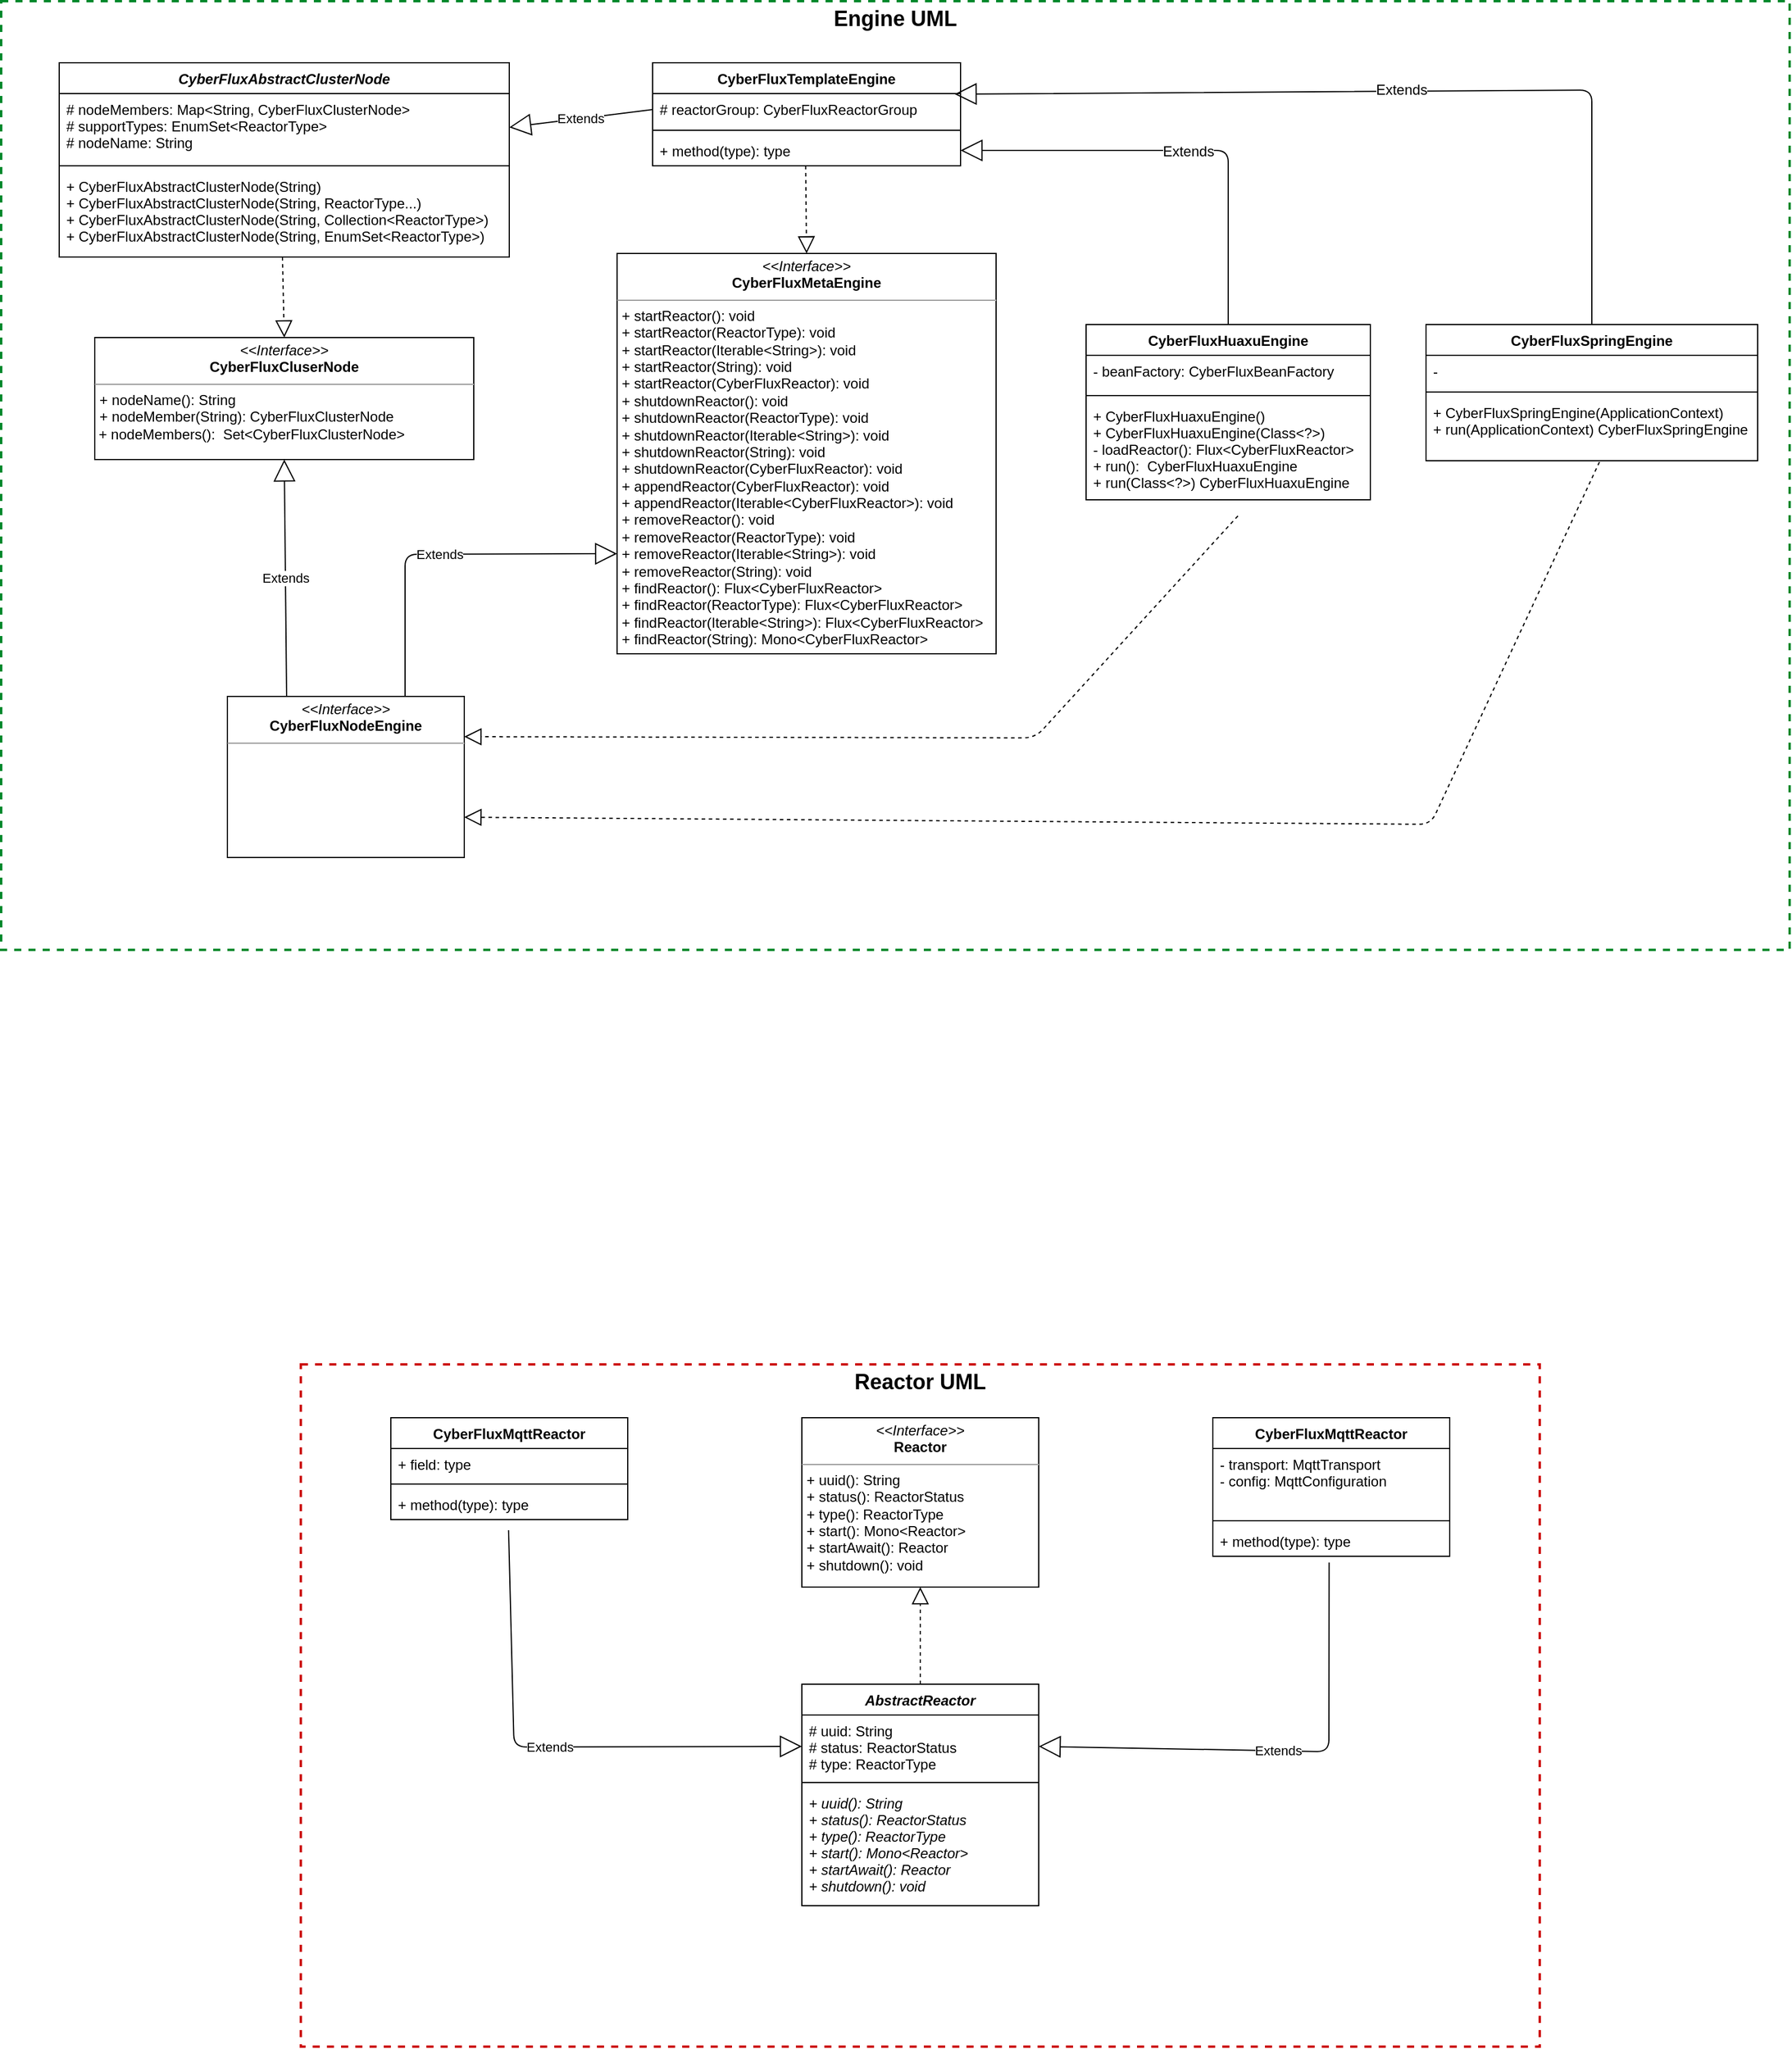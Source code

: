 <mxfile>
    <diagram id="LwE20mpUNEblGo_ZHiDh" name="第 1 页">
        <mxGraphModel dx="1777" dy="2008" grid="0" gridSize="10" guides="1" tooltips="1" connect="1" arrows="1" fold="1" page="0" pageScale="1" pageWidth="1169" pageHeight="827" background="none" math="0" shadow="0">
            <root>
                <mxCell id="0"/>
                <mxCell id="1" parent="0"/>
                <mxCell id="42" value="&lt;font style=&quot;font-size: 18px;&quot;&gt;&lt;b&gt;Reactor UML&lt;/b&gt;&lt;/font&gt;" style="fontStyle=0;verticalAlign=top;align=center;spacingTop=-2;fillColor=none;rounded=0;whiteSpace=wrap;html=1;strokeColor=#CC0000;strokeWidth=2;dashed=1;container=1;collapsible=0;expand=0;recursiveResize=0;" vertex="1" parent="1">
                    <mxGeometry x="-479" y="396" width="1046" height="576" as="geometry"/>
                </mxCell>
                <mxCell id="16" value="AbstractReactor" style="swimlane;fontStyle=3;align=center;verticalAlign=top;childLayout=stackLayout;horizontal=1;startSize=26;horizontalStack=0;resizeParent=1;resizeParentMax=0;resizeLast=0;collapsible=1;marginBottom=0;" parent="42" vertex="1">
                    <mxGeometry x="423" y="270" width="200" height="187" as="geometry">
                        <mxRectangle x="243" y="65" width="128" height="26" as="alternateBounds"/>
                    </mxGeometry>
                </mxCell>
                <mxCell id="17" value="# uuid: String&#10;# status: ReactorStatus&#10;# type: ReactorType" style="text;strokeColor=none;fillColor=none;align=left;verticalAlign=top;spacingLeft=4;spacingRight=4;overflow=hidden;rotatable=0;points=[[0,0.5],[1,0.5]];portConstraint=eastwest;" parent="16" vertex="1">
                    <mxGeometry y="26" width="200" height="53" as="geometry"/>
                </mxCell>
                <mxCell id="18" value="" style="line;strokeWidth=1;fillColor=none;align=left;verticalAlign=middle;spacingTop=-1;spacingLeft=3;spacingRight=3;rotatable=0;labelPosition=right;points=[];portConstraint=eastwest;strokeColor=inherit;" parent="16" vertex="1">
                    <mxGeometry y="79" width="200" height="8" as="geometry"/>
                </mxCell>
                <mxCell id="19" value="+ uuid(): String &#10;+ status(): ReactorStatus&#10;+ type(): ReactorType&#10;+ start(): Mono&lt;Reactor&gt;&#10;+ startAwait(): Reactor&#10;+ shutdown(): void" style="text;strokeColor=none;fillColor=none;align=left;verticalAlign=top;spacingLeft=4;spacingRight=4;overflow=hidden;rotatable=0;points=[[0,0.5],[1,0.5]];portConstraint=eastwest;fontStyle=2" parent="16" vertex="1">
                    <mxGeometry y="87" width="200" height="100" as="geometry"/>
                </mxCell>
                <mxCell id="26" value="CyberFluxMqttReactor" style="swimlane;fontStyle=1;align=center;verticalAlign=top;childLayout=stackLayout;horizontal=1;startSize=26;horizontalStack=0;resizeParent=1;resizeParentMax=0;resizeLast=0;collapsible=1;marginBottom=0;" parent="42" vertex="1">
                    <mxGeometry x="770" y="45" width="200" height="117" as="geometry"/>
                </mxCell>
                <mxCell id="27" value="- transport: MqttTransport&#10;- config: MqttConfiguration" style="text;strokeColor=none;fillColor=none;align=left;verticalAlign=top;spacingLeft=4;spacingRight=4;overflow=hidden;rotatable=0;points=[[0,0.5],[1,0.5]];portConstraint=eastwest;" parent="26" vertex="1">
                    <mxGeometry y="26" width="200" height="57" as="geometry"/>
                </mxCell>
                <mxCell id="28" value="" style="line;strokeWidth=1;fillColor=none;align=left;verticalAlign=middle;spacingTop=-1;spacingLeft=3;spacingRight=3;rotatable=0;labelPosition=right;points=[];portConstraint=eastwest;strokeColor=inherit;" parent="26" vertex="1">
                    <mxGeometry y="83" width="200" height="8" as="geometry"/>
                </mxCell>
                <mxCell id="29" value="+ method(type): type" style="text;strokeColor=none;fillColor=none;align=left;verticalAlign=top;spacingLeft=4;spacingRight=4;overflow=hidden;rotatable=0;points=[[0,0.5],[1,0.5]];portConstraint=eastwest;" parent="26" vertex="1">
                    <mxGeometry y="91" width="200" height="26" as="geometry"/>
                </mxCell>
                <mxCell id="5SEu0YeIMn6mumEOarB9-72" value="Extends" style="endArrow=block;endSize=16;endFill=0;html=1;entryX=1;entryY=0.5;entryDx=0;entryDy=0;exitX=0.491;exitY=1.2;exitDx=0;exitDy=0;exitPerimeter=0;" parent="42" source="29" target="17" edge="1">
                    <mxGeometry width="160" relative="1" as="geometry">
                        <mxPoint x="184" y="-126" as="sourcePoint"/>
                        <mxPoint x="344" y="-126" as="targetPoint"/>
                        <Array as="points">
                            <mxPoint x="868" y="327"/>
                        </Array>
                    </mxGeometry>
                </mxCell>
                <mxCell id="30" value="CyberFluxMqttReactor" style="swimlane;fontStyle=1;align=center;verticalAlign=top;childLayout=stackLayout;horizontal=1;startSize=26;horizontalStack=0;resizeParent=1;resizeParentMax=0;resizeLast=0;collapsible=1;marginBottom=0;" parent="42" vertex="1">
                    <mxGeometry x="76" y="45" width="200" height="86" as="geometry"/>
                </mxCell>
                <mxCell id="31" value="+ field: type" style="text;strokeColor=none;fillColor=none;align=left;verticalAlign=top;spacingLeft=4;spacingRight=4;overflow=hidden;rotatable=0;points=[[0,0.5],[1,0.5]];portConstraint=eastwest;" parent="30" vertex="1">
                    <mxGeometry y="26" width="200" height="26" as="geometry"/>
                </mxCell>
                <mxCell id="32" value="" style="line;strokeWidth=1;fillColor=none;align=left;verticalAlign=middle;spacingTop=-1;spacingLeft=3;spacingRight=3;rotatable=0;labelPosition=right;points=[];portConstraint=eastwest;strokeColor=inherit;" parent="30" vertex="1">
                    <mxGeometry y="52" width="200" height="8" as="geometry"/>
                </mxCell>
                <mxCell id="33" value="+ method(type): type" style="text;strokeColor=none;fillColor=none;align=left;verticalAlign=top;spacingLeft=4;spacingRight=4;overflow=hidden;rotatable=0;points=[[0,0.5],[1,0.5]];portConstraint=eastwest;" parent="30" vertex="1">
                    <mxGeometry y="60" width="200" height="26" as="geometry"/>
                </mxCell>
                <mxCell id="5SEu0YeIMn6mumEOarB9-71" value="Extends" style="endArrow=block;endSize=16;endFill=0;html=1;entryX=0;entryY=0.5;entryDx=0;entryDy=0;exitX=0.497;exitY=1.346;exitDx=0;exitDy=0;exitPerimeter=0;" parent="42" source="33" target="17" edge="1">
                    <mxGeometry width="160" relative="1" as="geometry">
                        <mxPoint x="-110" y="-224" as="sourcePoint"/>
                        <mxPoint x="50" y="-224" as="targetPoint"/>
                        <Array as="points">
                            <mxPoint x="180" y="323"/>
                        </Array>
                    </mxGeometry>
                </mxCell>
                <mxCell id="11" value="&lt;p style=&quot;margin:0px;margin-top:4px;text-align:center;&quot;&gt;&lt;i&gt;&amp;lt;&amp;lt;Interface&amp;gt;&amp;gt;&lt;/i&gt;&lt;br&gt;&lt;b&gt;Reactor&lt;/b&gt;&lt;/p&gt;&lt;hr size=&quot;1&quot;&gt;&lt;p style=&quot;margin:0px;margin-left:4px;&quot;&gt;+ uuid(): String&amp;nbsp;&lt;br&gt;+ status(): ReactorStatus&lt;/p&gt;&lt;p style=&quot;margin:0px;margin-left:4px;&quot;&gt;+ type(): ReactorType&lt;/p&gt;&lt;p style=&quot;margin:0px;margin-left:4px;&quot;&gt;+ start(): Mono&amp;lt;Reactor&amp;gt;&lt;/p&gt;&lt;p style=&quot;margin:0px;margin-left:4px;&quot;&gt;+ startAwait(): Reactor&lt;/p&gt;&lt;p style=&quot;margin:0px;margin-left:4px;&quot;&gt;+ shutdown(): void&lt;/p&gt;" style="verticalAlign=top;align=left;overflow=fill;fontSize=12;fontFamily=Helvetica;html=1;" parent="42" vertex="1">
                    <mxGeometry x="423" y="45" width="200" height="143" as="geometry"/>
                </mxCell>
                <mxCell id="21" value="" style="endArrow=block;dashed=1;endFill=0;endSize=12;html=1;exitX=0.5;exitY=0;exitDx=0;exitDy=0;entryX=0.5;entryY=1;entryDx=0;entryDy=0;" parent="42" source="16" target="11" edge="1">
                    <mxGeometry width="160" relative="1" as="geometry">
                        <mxPoint x="698" y="-454" as="sourcePoint"/>
                        <mxPoint x="858" y="-454" as="targetPoint"/>
                    </mxGeometry>
                </mxCell>
                <mxCell id="45" value="&lt;b&gt;Engine UML&lt;/b&gt;" style="fontStyle=0;verticalAlign=top;align=center;spacingTop=-2;fillColor=none;rounded=0;whiteSpace=wrap;html=1;strokeColor=#00882B;strokeWidth=2;dashed=1;container=1;collapsible=0;expand=0;recursiveResize=0;fontSize=18;" vertex="1" parent="1">
                    <mxGeometry x="-732" y="-755" width="1510" height="801" as="geometry"/>
                </mxCell>
                <mxCell id="41" value="&lt;p style=&quot;margin:0px;margin-top:4px;text-align:center;&quot;&gt;&lt;i&gt;&amp;lt;&amp;lt;Interface&amp;gt;&amp;gt;&lt;/i&gt;&lt;br&gt;&lt;b&gt;CyberFluxMetaEngine&lt;/b&gt;&lt;/p&gt;&lt;hr size=&quot;1&quot;&gt;&lt;p style=&quot;margin:0px;margin-left:4px;&quot;&gt;+ startReactor(): void&lt;br&gt;+ startReactor(ReactorType): void&lt;br&gt;&lt;/p&gt;&lt;p style=&quot;margin:0px;margin-left:4px;&quot;&gt;+ startReactor(Iterable&amp;lt;String&amp;gt;): void&lt;br&gt;&lt;/p&gt;&lt;p style=&quot;margin:0px;margin-left:4px;&quot;&gt;+ startReactor(String): void&lt;br&gt;&lt;/p&gt;&lt;p style=&quot;margin:0px;margin-left:4px;&quot;&gt;+ startReactor(CyberFluxReactor): void&lt;br&gt;&lt;/p&gt;&lt;p style=&quot;margin: 0px 0px 0px 4px;&quot;&gt;+ shutdownReactor(): void&lt;br&gt;+ shutdownReactor(ReactorType): void&lt;br&gt;&lt;/p&gt;&lt;p style=&quot;margin: 0px 0px 0px 4px;&quot;&gt;+ shutdownReactor(Iterable&amp;lt;String&amp;gt;): void&lt;br&gt;&lt;/p&gt;&lt;p style=&quot;margin: 0px 0px 0px 4px;&quot;&gt;+ shutdownReactor(String): void&lt;br&gt;&lt;/p&gt;&lt;p style=&quot;margin: 0px 0px 0px 4px;&quot;&gt;+ shutdownReactor(CyberFluxReactor): void&lt;/p&gt;&lt;p style=&quot;margin: 0px 0px 0px 4px;&quot;&gt;+ appendReactor(CyberFluxReactor): void&lt;br&gt;+ appendReactor(Iterable&amp;lt;CyberFluxReactor&amp;gt;): void&lt;br&gt;&lt;/p&gt;&lt;p style=&quot;margin: 0px 0px 0px 4px;&quot;&gt;+ removeReactor(): void&lt;br&gt;+ removeReactor(ReactorType): void&lt;br&gt;&lt;/p&gt;&lt;p style=&quot;margin: 0px 0px 0px 4px;&quot;&gt;+ removeReactor(Iterable&amp;lt;String&amp;gt;): void&lt;br&gt;&lt;/p&gt;&lt;p style=&quot;margin: 0px 0px 0px 4px;&quot;&gt;+ removeReactor(String): void&lt;/p&gt;&lt;p style=&quot;margin: 0px 0px 0px 4px;&quot;&gt;+ findReactor(): Flux&amp;lt;CyberFluxReactor&amp;gt;&lt;br&gt;&lt;/p&gt;&lt;p style=&quot;margin: 0px 0px 0px 4px;&quot;&gt;+ findReactor(ReactorType): Flux&amp;lt;CyberFluxReactor&amp;gt;&lt;br&gt;&lt;/p&gt;&lt;p style=&quot;margin: 0px 0px 0px 4px;&quot;&gt;+ findReactor(Iterable&amp;lt;String&amp;gt;): Flux&amp;lt;CyberFluxReactor&amp;gt;&lt;br&gt;&lt;/p&gt;&lt;p style=&quot;margin: 0px 0px 0px 4px;&quot;&gt;+ findReactor(String): Mono&amp;lt;CyberFluxReactor&amp;gt;&lt;br&gt;&lt;/p&gt;" style="verticalAlign=top;align=left;overflow=fill;fontSize=12;fontFamily=Helvetica;html=1;" vertex="1" parent="45">
                    <mxGeometry x="520" y="213" width="320" height="338" as="geometry"/>
                </mxCell>
                <mxCell id="5SEu0YeIMn6mumEOarB9-43" value="&lt;p style=&quot;margin:0px;margin-top:4px;text-align:center;&quot;&gt;&lt;i&gt;&amp;lt;&amp;lt;Interface&amp;gt;&amp;gt;&lt;/i&gt;&lt;br&gt;&lt;b&gt;CyberFluxCluserNode&lt;/b&gt;&lt;/p&gt;&lt;hr size=&quot;1&quot;&gt;&lt;p style=&quot;margin:0px;margin-left:4px;&quot;&gt;+ nodeName(): String&amp;nbsp;&lt;br&gt;+ nodeMember(String): CyberFluxClusterNode&lt;/p&gt;&amp;nbsp;+ nodeMembers():&amp;nbsp;&amp;nbsp;Set&amp;lt;CyberFluxClusterNode&amp;gt;&lt;br&gt;" style="verticalAlign=top;align=left;overflow=fill;fontSize=12;fontFamily=Helvetica;html=1;" parent="45" vertex="1">
                    <mxGeometry x="79" y="284" width="320" height="103" as="geometry"/>
                </mxCell>
                <mxCell id="37" value="CyberFluxHuaxuEngine" style="swimlane;fontStyle=1;align=center;verticalAlign=top;childLayout=stackLayout;horizontal=1;startSize=26;horizontalStack=0;resizeParent=1;resizeParentMax=0;resizeLast=0;collapsible=1;marginBottom=0;" parent="45" vertex="1">
                    <mxGeometry x="916" y="273" width="240" height="148" as="geometry"/>
                </mxCell>
                <mxCell id="38" value="- beanFactory: CyberFluxBeanFactory" style="text;strokeColor=none;fillColor=none;align=left;verticalAlign=top;spacingLeft=4;spacingRight=4;overflow=hidden;rotatable=0;points=[[0,0.5],[1,0.5]];portConstraint=eastwest;" parent="37" vertex="1">
                    <mxGeometry y="26" width="240" height="30" as="geometry"/>
                </mxCell>
                <mxCell id="39" value="" style="line;strokeWidth=1;fillColor=none;align=left;verticalAlign=middle;spacingTop=-1;spacingLeft=3;spacingRight=3;rotatable=0;labelPosition=right;points=[];portConstraint=eastwest;strokeColor=inherit;" parent="37" vertex="1">
                    <mxGeometry y="56" width="240" height="8" as="geometry"/>
                </mxCell>
                <mxCell id="40" value="+ CyberFluxHuaxuEngine()&#10;+ CyberFluxHuaxuEngine(Class&lt;?&gt;)&#10;- loadReactor(): Flux&lt;CyberFluxReactor&gt;&#10;+ run():  CyberFluxHuaxuEngine&#10;+ run(Class&lt;?&gt;) CyberFluxHuaxuEngine" style="text;strokeColor=none;fillColor=none;align=left;verticalAlign=top;spacingLeft=4;spacingRight=4;overflow=hidden;rotatable=0;points=[[0,0.5],[1,0.5]];portConstraint=eastwest;" parent="37" vertex="1">
                    <mxGeometry y="64" width="240" height="84" as="geometry"/>
                </mxCell>
                <mxCell id="5SEu0YeIMn6mumEOarB9-44" value="&lt;p style=&quot;margin:0px;margin-top:4px;text-align:center;&quot;&gt;&lt;i&gt;&amp;lt;&amp;lt;Interface&amp;gt;&amp;gt;&lt;/i&gt;&lt;br&gt;&lt;b&gt;CyberFluxNodeEngine&lt;/b&gt;&lt;/p&gt;&lt;hr size=&quot;1&quot;&gt;&lt;p style=&quot;margin:0px;margin-left:4px;&quot;&gt;&lt;br&gt;&lt;/p&gt;" style="verticalAlign=top;align=left;overflow=fill;fontSize=12;fontFamily=Helvetica;html=1;" parent="45" vertex="1">
                    <mxGeometry x="191" y="587" width="200" height="136" as="geometry"/>
                </mxCell>
                <mxCell id="5SEu0YeIMn6mumEOarB9-59" value="Extends" style="endArrow=block;endSize=16;endFill=0;html=1;exitX=0.25;exitY=0;exitDx=0;exitDy=0;entryX=0.5;entryY=1;entryDx=0;entryDy=0;" parent="45" source="5SEu0YeIMn6mumEOarB9-44" target="5SEu0YeIMn6mumEOarB9-43" edge="1">
                    <mxGeometry width="160" relative="1" as="geometry">
                        <mxPoint x="-1104" y="726" as="sourcePoint"/>
                        <mxPoint x="-964" y="686" as="targetPoint"/>
                    </mxGeometry>
                </mxCell>
                <mxCell id="5SEu0YeIMn6mumEOarB9-50" value="CyberFluxSpringEngine" style="swimlane;fontStyle=1;align=center;verticalAlign=top;childLayout=stackLayout;horizontal=1;startSize=26;horizontalStack=0;resizeParent=1;resizeParentMax=0;resizeLast=0;collapsible=1;marginBottom=0;" parent="45" vertex="1">
                    <mxGeometry x="1203" y="273" width="280" height="115" as="geometry"/>
                </mxCell>
                <mxCell id="5SEu0YeIMn6mumEOarB9-51" value="-" style="text;strokeColor=none;fillColor=none;align=left;verticalAlign=top;spacingLeft=4;spacingRight=4;overflow=hidden;rotatable=0;points=[[0,0.5],[1,0.5]];portConstraint=eastwest;" parent="5SEu0YeIMn6mumEOarB9-50" vertex="1">
                    <mxGeometry y="26" width="280" height="27" as="geometry"/>
                </mxCell>
                <mxCell id="5SEu0YeIMn6mumEOarB9-52" value="" style="line;strokeWidth=1;fillColor=none;align=left;verticalAlign=middle;spacingTop=-1;spacingLeft=3;spacingRight=3;rotatable=0;labelPosition=right;points=[];portConstraint=eastwest;strokeColor=inherit;" parent="5SEu0YeIMn6mumEOarB9-50" vertex="1">
                    <mxGeometry y="53" width="280" height="8" as="geometry"/>
                </mxCell>
                <mxCell id="5SEu0YeIMn6mumEOarB9-53" value="+ CyberFluxSpringEngine(ApplicationContext)&#10;+ run(ApplicationContext) CyberFluxSpringEngine" style="text;strokeColor=none;fillColor=none;align=left;verticalAlign=top;spacingLeft=4;spacingRight=4;overflow=hidden;rotatable=0;points=[[0,0.5],[1,0.5]];portConstraint=eastwest;" parent="5SEu0YeIMn6mumEOarB9-50" vertex="1">
                    <mxGeometry y="61" width="280" height="54" as="geometry"/>
                </mxCell>
                <mxCell id="5SEu0YeIMn6mumEOarB9-60" value="CyberFluxAbstractClusterNode" style="swimlane;fontStyle=3;align=center;verticalAlign=top;childLayout=stackLayout;horizontal=1;startSize=26;horizontalStack=0;resizeParent=1;resizeParentMax=0;resizeLast=0;collapsible=1;marginBottom=0;" parent="45" vertex="1">
                    <mxGeometry x="49" y="52" width="380" height="164" as="geometry"/>
                </mxCell>
                <mxCell id="5SEu0YeIMn6mumEOarB9-61" value="# nodeMembers: Map&lt;String, CyberFluxClusterNode&gt;&#10;# supportTypes: EnumSet&lt;ReactorType&gt;&#10;# nodeName: String" style="text;strokeColor=none;fillColor=none;align=left;verticalAlign=top;spacingLeft=4;spacingRight=4;overflow=hidden;rotatable=0;points=[[0,0.5],[1,0.5]];portConstraint=eastwest;" parent="5SEu0YeIMn6mumEOarB9-60" vertex="1">
                    <mxGeometry y="26" width="380" height="57" as="geometry"/>
                </mxCell>
                <mxCell id="5SEu0YeIMn6mumEOarB9-62" value="" style="line;strokeWidth=1;fillColor=none;align=left;verticalAlign=middle;spacingTop=-1;spacingLeft=3;spacingRight=3;rotatable=0;labelPosition=right;points=[];portConstraint=eastwest;strokeColor=inherit;" parent="5SEu0YeIMn6mumEOarB9-60" vertex="1">
                    <mxGeometry y="83" width="380" height="8" as="geometry"/>
                </mxCell>
                <mxCell id="5SEu0YeIMn6mumEOarB9-63" value="+ CyberFluxAbstractClusterNode(String)&#10;+ CyberFluxAbstractClusterNode(String, ReactorType...)&#10;+ CyberFluxAbstractClusterNode(String, Collection&lt;ReactorType&gt;)&#10;+ CyberFluxAbstractClusterNode(String, EnumSet&lt;ReactorType&gt;)" style="text;strokeColor=none;fillColor=none;align=left;verticalAlign=top;spacingLeft=4;spacingRight=4;overflow=hidden;rotatable=0;points=[[0,0.5],[1,0.5]];portConstraint=eastwest;" parent="5SEu0YeIMn6mumEOarB9-60" vertex="1">
                    <mxGeometry y="91" width="380" height="73" as="geometry"/>
                </mxCell>
                <mxCell id="5SEu0YeIMn6mumEOarB9-64" value="" style="endArrow=block;dashed=1;endFill=0;endSize=12;html=1;entryX=0.5;entryY=0;entryDx=0;entryDy=0;exitX=0.496;exitY=1;exitDx=0;exitDy=0;exitPerimeter=0;" parent="45" source="5SEu0YeIMn6mumEOarB9-63" target="5SEu0YeIMn6mumEOarB9-43" edge="1">
                    <mxGeometry width="160" relative="1" as="geometry">
                        <mxPoint x="-954" y="406" as="sourcePoint"/>
                        <mxPoint x="-914" y="1016" as="targetPoint"/>
                    </mxGeometry>
                </mxCell>
                <mxCell id="46" value="CyberFluxTemplateEngine" style="swimlane;fontStyle=1;align=center;verticalAlign=top;childLayout=stackLayout;horizontal=1;startSize=26;horizontalStack=0;resizeParent=1;resizeParentMax=0;resizeLast=0;collapsible=1;marginBottom=0;" vertex="1" parent="45">
                    <mxGeometry x="550" y="52" width="260" height="87" as="geometry"/>
                </mxCell>
                <mxCell id="47" value="# reactorGroup: CyberFluxReactorGroup" style="text;strokeColor=none;fillColor=none;align=left;verticalAlign=top;spacingLeft=4;spacingRight=4;overflow=hidden;rotatable=0;points=[[0,0.5],[1,0.5]];portConstraint=eastwest;" vertex="1" parent="46">
                    <mxGeometry y="26" width="260" height="27" as="geometry"/>
                </mxCell>
                <mxCell id="48" value="" style="line;strokeWidth=1;fillColor=none;align=left;verticalAlign=middle;spacingTop=-1;spacingLeft=3;spacingRight=3;rotatable=0;labelPosition=right;points=[];portConstraint=eastwest;strokeColor=inherit;" vertex="1" parent="46">
                    <mxGeometry y="53" width="260" height="8" as="geometry"/>
                </mxCell>
                <mxCell id="49" value="+ method(type): type" style="text;strokeColor=none;fillColor=none;align=left;verticalAlign=top;spacingLeft=4;spacingRight=4;overflow=hidden;rotatable=0;points=[[0,0.5],[1,0.5]];portConstraint=eastwest;" vertex="1" parent="46">
                    <mxGeometry y="61" width="260" height="26" as="geometry"/>
                </mxCell>
                <mxCell id="52" value="Extends" style="endArrow=block;endSize=16;endFill=0;html=1;exitX=0.75;exitY=0;exitDx=0;exitDy=0;entryX=0;entryY=0.75;entryDx=0;entryDy=0;" edge="1" parent="45" source="5SEu0YeIMn6mumEOarB9-44" target="41">
                    <mxGeometry width="160" relative="1" as="geometry">
                        <mxPoint x="971.47" y="765.0" as="sourcePoint"/>
                        <mxPoint x="510" y="402" as="targetPoint"/>
                        <Array as="points">
                            <mxPoint x="341" y="467"/>
                        </Array>
                    </mxGeometry>
                </mxCell>
                <mxCell id="54" value="Extends" style="endArrow=block;endSize=16;endFill=0;html=1;exitX=0;exitY=0.5;exitDx=0;exitDy=0;entryX=1;entryY=0.5;entryDx=0;entryDy=0;" edge="1" parent="45" source="47" target="5SEu0YeIMn6mumEOarB9-61">
                    <mxGeometry width="160" relative="1" as="geometry">
                        <mxPoint x="885" y="178.0" as="sourcePoint"/>
                        <mxPoint x="970" y="45.0" as="targetPoint"/>
                    </mxGeometry>
                </mxCell>
                <mxCell id="56" value="" style="endArrow=block;dashed=1;endFill=0;endSize=12;html=1;entryX=0.5;entryY=0;entryDx=0;entryDy=0;exitX=0.497;exitY=0.999;exitDx=0;exitDy=0;exitPerimeter=0;" edge="1" parent="45" source="49" target="41">
                    <mxGeometry width="160" relative="1" as="geometry">
                        <mxPoint x="1009.0" y="344.5" as="sourcePoint"/>
                        <mxPoint x="1099.8" y="496.5" as="targetPoint"/>
                    </mxGeometry>
                </mxCell>
                <mxCell id="59" value="&lt;font style=&quot;font-size: 12px;&quot;&gt;Extends&lt;/font&gt;" style="endArrow=block;endSize=16;endFill=0;html=1;exitX=0.5;exitY=0;exitDx=0;exitDy=0;entryX=0.981;entryY=0.018;entryDx=0;entryDy=0;entryPerimeter=0;" edge="1" parent="45" source="5SEu0YeIMn6mumEOarB9-50" target="47">
                    <mxGeometry x="-0.024" y="-1" width="160" relative="1" as="geometry">
                        <mxPoint x="843" y="88" as="sourcePoint"/>
                        <mxPoint x="677" y="88" as="targetPoint"/>
                        <Array as="points">
                            <mxPoint x="1343" y="75"/>
                        </Array>
                        <mxPoint as="offset"/>
                    </mxGeometry>
                </mxCell>
                <mxCell id="61" value="" style="endArrow=block;dashed=1;endFill=0;endSize=12;html=1;entryX=1;entryY=0.25;entryDx=0;entryDy=0;exitX=0.534;exitY=1.162;exitDx=0;exitDy=0;exitPerimeter=0;" edge="1" parent="45" source="40" target="5SEu0YeIMn6mumEOarB9-44">
                    <mxGeometry width="160" relative="1" as="geometry">
                        <mxPoint x="871.0" y="425.004" as="sourcePoint"/>
                        <mxPoint x="871.6" y="512.03" as="targetPoint"/>
                        <Array as="points">
                            <mxPoint x="873" y="622"/>
                        </Array>
                    </mxGeometry>
                </mxCell>
                <mxCell id="62" value="" style="endArrow=block;dashed=1;endFill=0;endSize=12;html=1;entryX=1;entryY=0.75;entryDx=0;entryDy=0;exitX=0.523;exitY=1.019;exitDx=0;exitDy=0;exitPerimeter=0;" edge="1" parent="45" source="5SEu0YeIMn6mumEOarB9-53" target="5SEu0YeIMn6mumEOarB9-44">
                    <mxGeometry width="160" relative="1" as="geometry">
                        <mxPoint x="1207.0" y="401.004" as="sourcePoint"/>
                        <mxPoint x="1207.6" y="488.03" as="targetPoint"/>
                        <Array as="points">
                            <mxPoint x="1207" y="695"/>
                        </Array>
                    </mxGeometry>
                </mxCell>
                <mxCell id="63" value="&lt;font style=&quot;font-size: 12px;&quot;&gt;Extends&lt;/font&gt;" style="endArrow=block;endSize=16;endFill=0;html=1;fontSize=18;exitX=0.5;exitY=0;exitDx=0;exitDy=0;entryX=1;entryY=0.5;entryDx=0;entryDy=0;" edge="1" parent="45" source="37" target="49">
                    <mxGeometry x="-0.029" y="-1" width="160" relative="1" as="geometry">
                        <mxPoint x="1013" y="497" as="sourcePoint"/>
                        <mxPoint x="1173" y="497" as="targetPoint"/>
                        <Array as="points">
                            <mxPoint x="1036" y="126"/>
                        </Array>
                        <mxPoint as="offset"/>
                    </mxGeometry>
                </mxCell>
            </root>
        </mxGraphModel>
    </diagram>
    <diagram id="wj9XrAyWxzP6C4VEh0LB" name="第 2 页">
        <mxGraphModel dx="586" dy="725" grid="0" gridSize="10" guides="1" tooltips="1" connect="1" arrows="1" fold="1" page="1" pageScale="1" pageWidth="1169" pageHeight="827" math="0" shadow="0">
            <root>
                <mxCell id="0"/>
                <mxCell id="1" parent="0"/>
                <mxCell id="kVn2y4w9zG1076jdzOAU-1" value="&amp;lt;&amp;lt;enumeration&amp;gt;&amp;gt;&lt;br&gt;&lt;b&gt;ReactorStatus&lt;/b&gt;" style="swimlane;fontStyle=0;align=center;verticalAlign=top;childLayout=stackLayout;horizontal=1;startSize=40;horizontalStack=0;resizeParent=1;resizeParentMax=0;resizeLast=0;collapsible=0;marginBottom=0;html=1;" parent="1" vertex="1">
                    <mxGeometry x="118" y="569" width="140" height="129" as="geometry"/>
                </mxCell>
                <mxCell id="kVn2y4w9zG1076jdzOAU-2" value="OPENING&lt;br&gt;CLOSING&lt;br&gt;INVALID&lt;br&gt;EXCEPTION&lt;br&gt;OPERATION" style="text;html=1;strokeColor=none;fillColor=none;align=left;verticalAlign=middle;spacingLeft=4;spacingRight=4;overflow=hidden;rotatable=0;points=[[0,0.5],[1,0.5]];portConstraint=eastwest;" parent="kVn2y4w9zG1076jdzOAU-1" vertex="1">
                    <mxGeometry y="40" width="140" height="89" as="geometry"/>
                </mxCell>
                <mxCell id="kVn2y4w9zG1076jdzOAU-3" value="&amp;lt;&amp;lt;enumeration&amp;gt;&amp;gt;&lt;br&gt;&lt;b&gt;ReactorType&lt;/b&gt;" style="swimlane;fontStyle=0;align=center;verticalAlign=top;childLayout=stackLayout;horizontal=1;startSize=40;horizontalStack=0;resizeParent=1;resizeParentMax=0;resizeLast=0;collapsible=0;marginBottom=0;html=1;" parent="1" vertex="1">
                    <mxGeometry x="111" y="370" width="140" height="168" as="geometry"/>
                </mxCell>
                <mxCell id="kVn2y4w9zG1076jdzOAU-4" value="UNKOWN&lt;br&gt;CUSTOM&lt;br&gt;TCP&lt;br&gt;UDP&lt;br&gt;HTTP&lt;br&gt;MQTT&lt;br&gt;COAP&lt;br&gt;WEBSOCKET" style="text;html=1;strokeColor=none;fillColor=none;align=left;verticalAlign=middle;spacingLeft=4;spacingRight=4;overflow=hidden;rotatable=0;points=[[0,0.5],[1,0.5]];portConstraint=eastwest;" parent="kVn2y4w9zG1076jdzOAU-3" vertex="1">
                    <mxGeometry y="40" width="140" height="128" as="geometry"/>
                </mxCell>
            </root>
        </mxGraphModel>
    </diagram>
</mxfile>